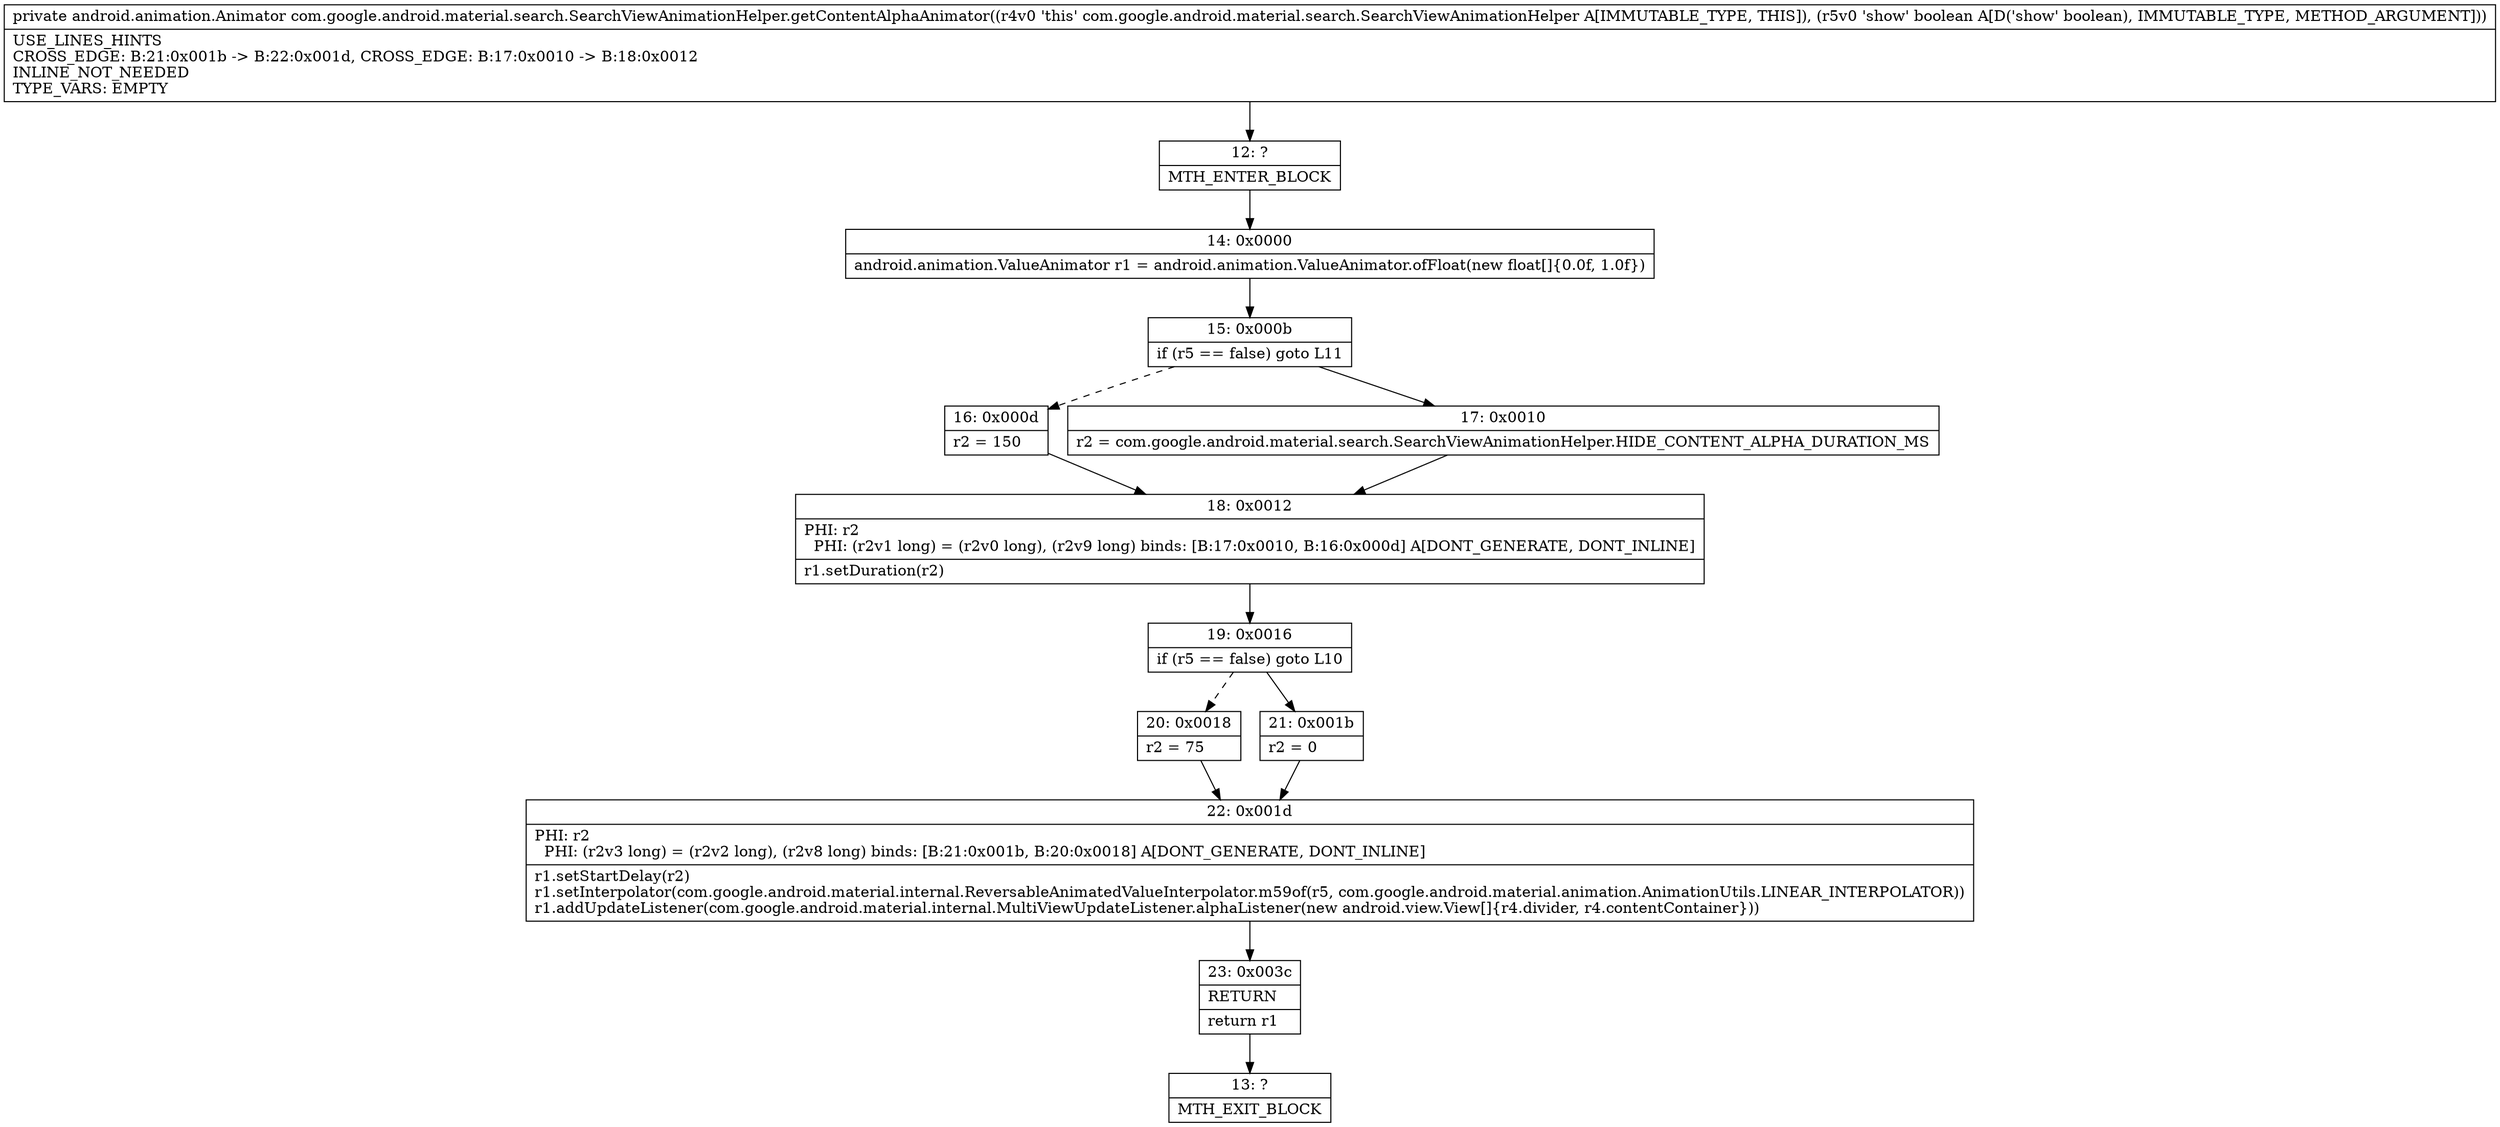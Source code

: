 digraph "CFG forcom.google.android.material.search.SearchViewAnimationHelper.getContentAlphaAnimator(Z)Landroid\/animation\/Animator;" {
Node_12 [shape=record,label="{12\:\ ?|MTH_ENTER_BLOCK\l}"];
Node_14 [shape=record,label="{14\:\ 0x0000|android.animation.ValueAnimator r1 = android.animation.ValueAnimator.ofFloat(new float[]\{0.0f, 1.0f\})\l}"];
Node_15 [shape=record,label="{15\:\ 0x000b|if (r5 == false) goto L11\l}"];
Node_16 [shape=record,label="{16\:\ 0x000d|r2 = 150\l}"];
Node_18 [shape=record,label="{18\:\ 0x0012|PHI: r2 \l  PHI: (r2v1 long) = (r2v0 long), (r2v9 long) binds: [B:17:0x0010, B:16:0x000d] A[DONT_GENERATE, DONT_INLINE]\l|r1.setDuration(r2)\l}"];
Node_19 [shape=record,label="{19\:\ 0x0016|if (r5 == false) goto L10\l}"];
Node_20 [shape=record,label="{20\:\ 0x0018|r2 = 75\l}"];
Node_22 [shape=record,label="{22\:\ 0x001d|PHI: r2 \l  PHI: (r2v3 long) = (r2v2 long), (r2v8 long) binds: [B:21:0x001b, B:20:0x0018] A[DONT_GENERATE, DONT_INLINE]\l|r1.setStartDelay(r2)\lr1.setInterpolator(com.google.android.material.internal.ReversableAnimatedValueInterpolator.m59of(r5, com.google.android.material.animation.AnimationUtils.LINEAR_INTERPOLATOR))\lr1.addUpdateListener(com.google.android.material.internal.MultiViewUpdateListener.alphaListener(new android.view.View[]\{r4.divider, r4.contentContainer\}))\l}"];
Node_23 [shape=record,label="{23\:\ 0x003c|RETURN\l|return r1\l}"];
Node_13 [shape=record,label="{13\:\ ?|MTH_EXIT_BLOCK\l}"];
Node_21 [shape=record,label="{21\:\ 0x001b|r2 = 0\l}"];
Node_17 [shape=record,label="{17\:\ 0x0010|r2 = com.google.android.material.search.SearchViewAnimationHelper.HIDE_CONTENT_ALPHA_DURATION_MS\l}"];
MethodNode[shape=record,label="{private android.animation.Animator com.google.android.material.search.SearchViewAnimationHelper.getContentAlphaAnimator((r4v0 'this' com.google.android.material.search.SearchViewAnimationHelper A[IMMUTABLE_TYPE, THIS]), (r5v0 'show' boolean A[D('show' boolean), IMMUTABLE_TYPE, METHOD_ARGUMENT]))  | USE_LINES_HINTS\lCROSS_EDGE: B:21:0x001b \-\> B:22:0x001d, CROSS_EDGE: B:17:0x0010 \-\> B:18:0x0012\lINLINE_NOT_NEEDED\lTYPE_VARS: EMPTY\l}"];
MethodNode -> Node_12;Node_12 -> Node_14;
Node_14 -> Node_15;
Node_15 -> Node_16[style=dashed];
Node_15 -> Node_17;
Node_16 -> Node_18;
Node_18 -> Node_19;
Node_19 -> Node_20[style=dashed];
Node_19 -> Node_21;
Node_20 -> Node_22;
Node_22 -> Node_23;
Node_23 -> Node_13;
Node_21 -> Node_22;
Node_17 -> Node_18;
}

